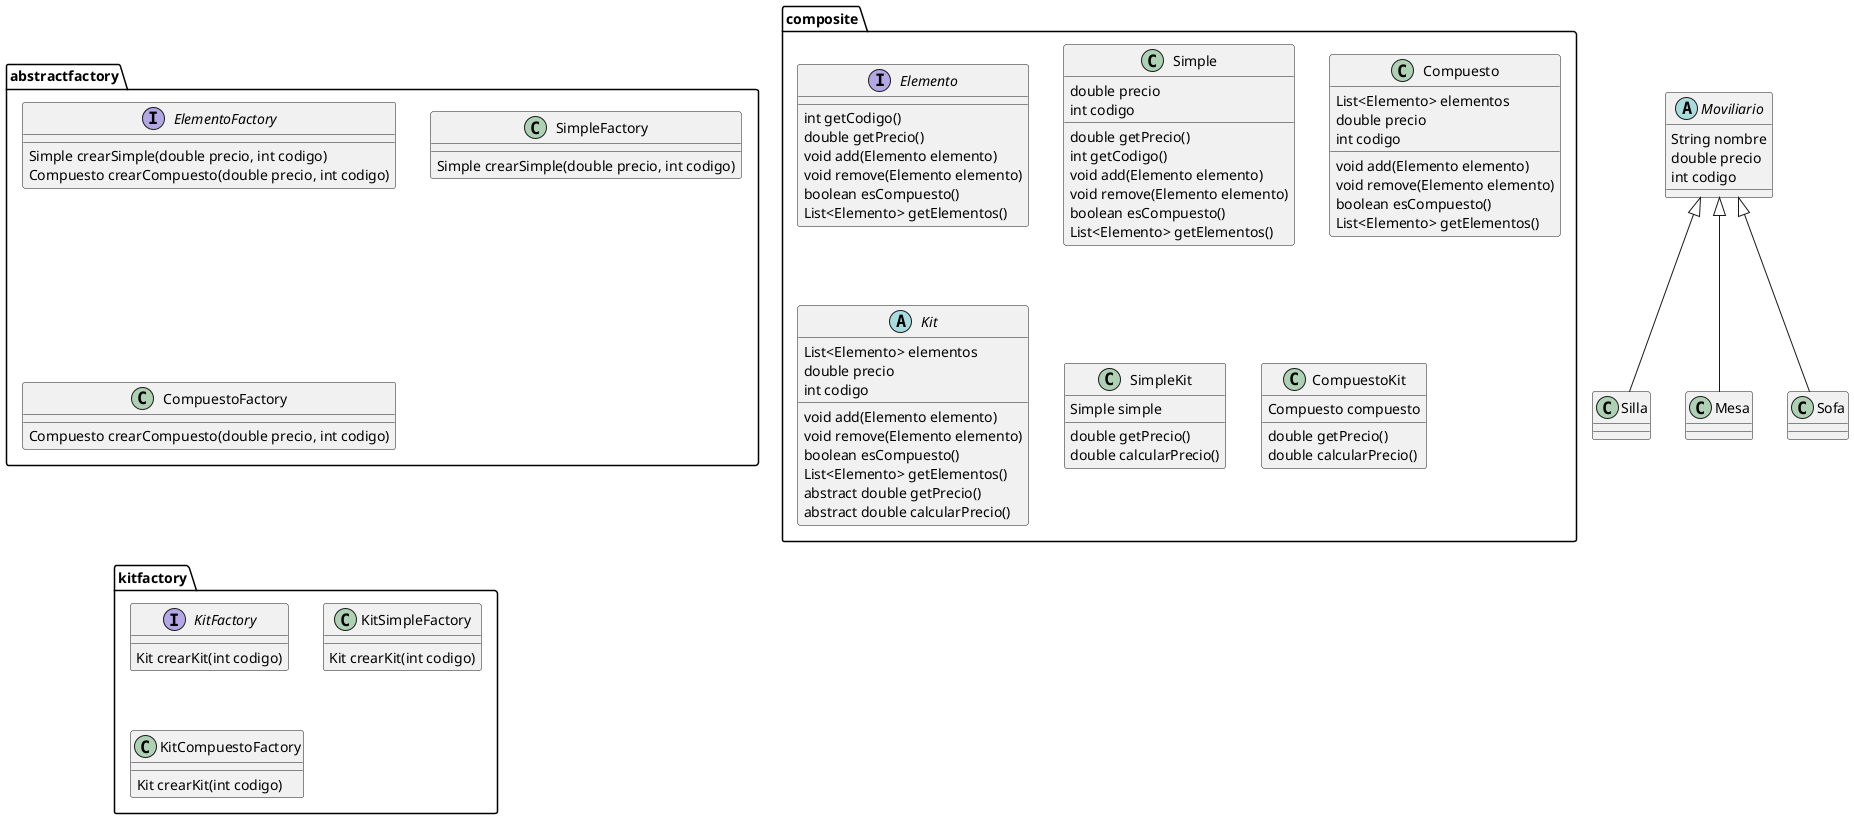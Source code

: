 @startuml

package abstractfactory {
  interface ElementoFactory {
    Simple crearSimple(double precio, int codigo)
    Compuesto crearCompuesto(double precio, int codigo)
  }

  class SimpleFactory {
    Simple crearSimple(double precio, int codigo)
  }

  class CompuestoFactory {
    Compuesto crearCompuesto(double precio, int codigo)
  }
}

package composite {
  interface Elemento {
    int getCodigo()
    double getPrecio()
    void add(Elemento elemento)
    void remove(Elemento elemento)
    boolean esCompuesto()
    List<Elemento> getElementos()
  }

  class Simple {
    double precio
    int codigo
    double getPrecio()
    int getCodigo()
    void add(Elemento elemento)
    void remove(Elemento elemento)
    boolean esCompuesto()
    List<Elemento> getElementos()
  }

  class Compuesto {
    List<Elemento> elementos
    double precio
    int codigo
    void add(Elemento elemento)
    void remove(Elemento elemento)
    boolean esCompuesto()
    List<Elemento> getElementos()
  }

  abstract class Kit {
    List<Elemento> elementos
    double precio
    int codigo
    void add(Elemento elemento)
    void remove(Elemento elemento)
    boolean esCompuesto()
    List<Elemento> getElementos()
    abstract double getPrecio()
    abstract double calcularPrecio()
  }

  class SimpleKit {
    Simple simple
    double getPrecio()
    double calcularPrecio()
  }

  class CompuestoKit {
    Compuesto compuesto
    double getPrecio()
    double calcularPrecio()
  }
}

package kitfactory {
  interface KitFactory {
    Kit crearKit(int codigo)
  }

  class KitSimpleFactory {
    Kit crearKit(int codigo)
  }

  class KitCompuestoFactory {
    Kit crearKit(int codigo)
  }
}

abstract class Moviliario {
  String nombre
  double precio
  int codigo
}

class Silla extends Moviliario {
}

class Mesa extends Moviliario {
}

class Sofa extends Moviliario {
}

@enduml
